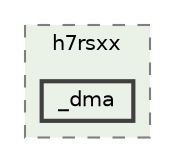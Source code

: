 digraph "hal_platform/h7rsxx/_dma"
{
 // INTERACTIVE_SVG=YES
 // LATEX_PDF_SIZE
  bgcolor="transparent";
  edge [fontname=Helvetica,fontsize=10,labelfontname=Helvetica,labelfontsize=10];
  node [fontname=Helvetica,fontsize=10,shape=box,height=0.2,width=0.4];
  compound=true
  subgraph clusterdir_ecba37078b2646ad8615f0f92eab48bb {
    graph [ bgcolor="#eaf2e7", pencolor="grey50", label="h7rsxx", fontname=Helvetica,fontsize=10 style="filled,dashed", URL="dir_ecba37078b2646ad8615f0f92eab48bb.html",tooltip=""]
  dir_d15f750d2e50aa73cfdc2e6249ca3932 [label="_dma", fillcolor="#eaf2e7", color="grey25", style="filled,bold", URL="dir_d15f750d2e50aa73cfdc2e6249ca3932.html",tooltip=""];
  }
}

